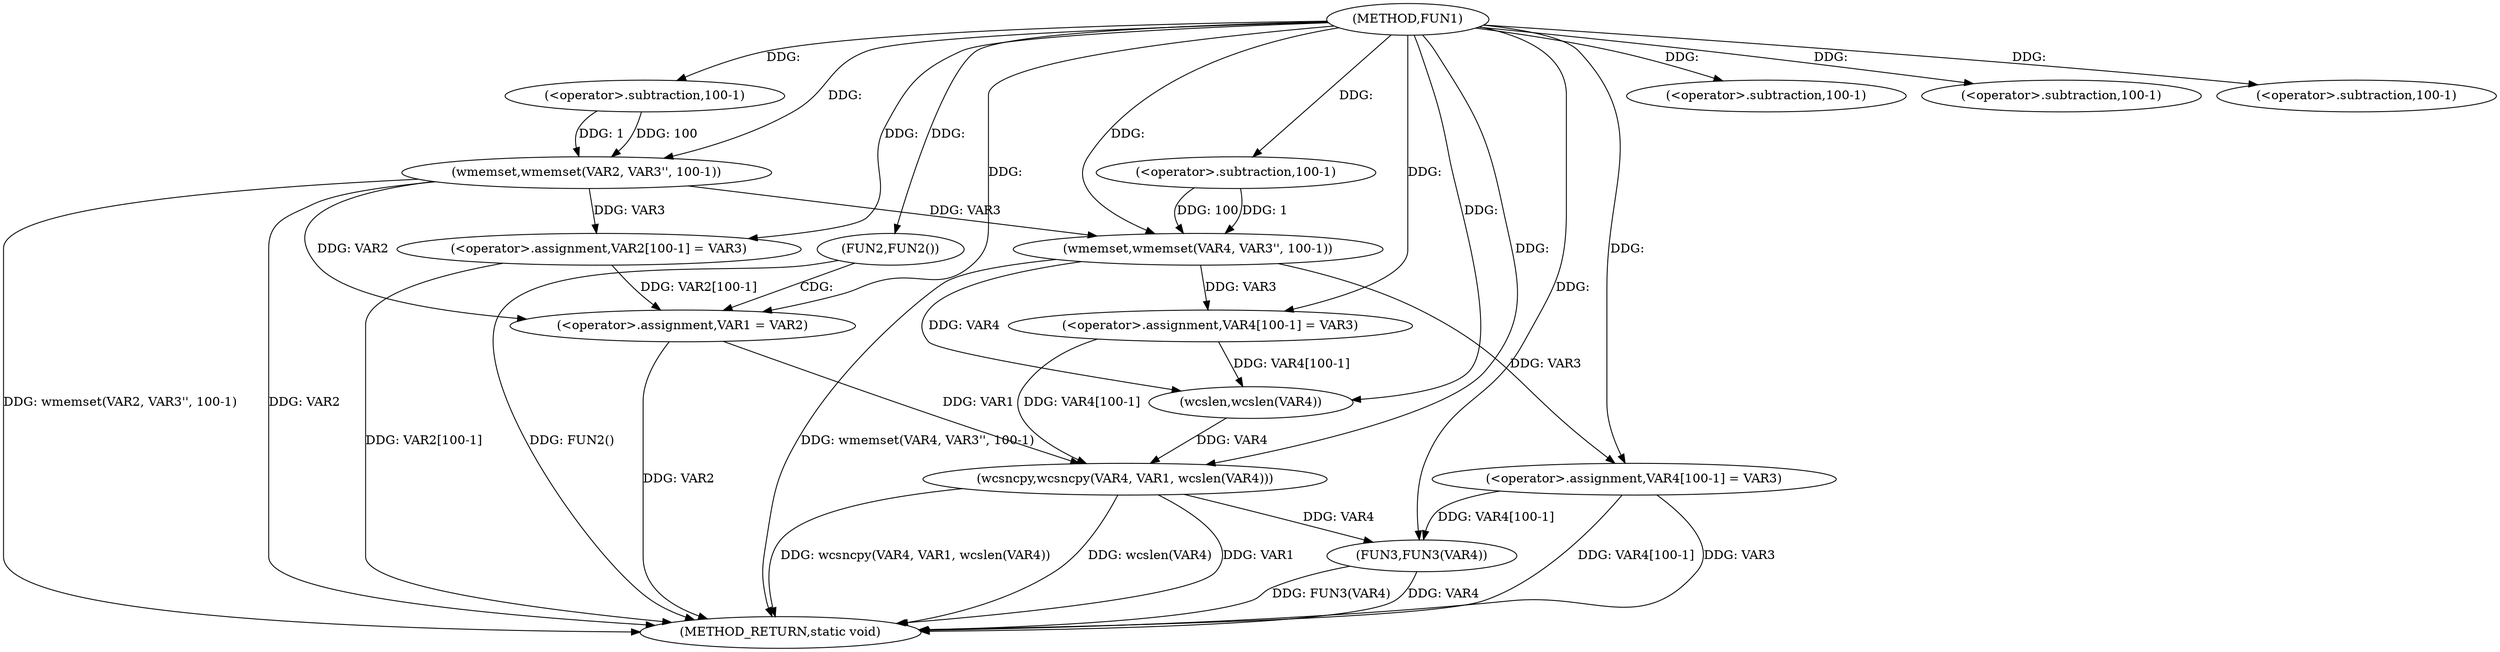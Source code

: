 digraph FUN1 {  
"1000100" [label = "(METHOD,FUN1)" ]
"1000152" [label = "(METHOD_RETURN,static void)" ]
"1000104" [label = "(wmemset,wmemset(VAR2, VAR3'', 100-1))" ]
"1000107" [label = "(<operator>.subtraction,100-1)" ]
"1000110" [label = "(<operator>.assignment,VAR2[100-1] = VAR3)" ]
"1000113" [label = "(<operator>.subtraction,100-1)" ]
"1000118" [label = "(FUN2,FUN2())" ]
"1000120" [label = "(<operator>.assignment,VAR1 = VAR2)" ]
"1000125" [label = "(wmemset,wmemset(VAR4, VAR3'', 100-1))" ]
"1000128" [label = "(<operator>.subtraction,100-1)" ]
"1000131" [label = "(<operator>.assignment,VAR4[100-1] = VAR3)" ]
"1000134" [label = "(<operator>.subtraction,100-1)" ]
"1000138" [label = "(wcsncpy,wcsncpy(VAR4, VAR1, wcslen(VAR4)))" ]
"1000141" [label = "(wcslen,wcslen(VAR4))" ]
"1000143" [label = "(<operator>.assignment,VAR4[100-1] = VAR3)" ]
"1000146" [label = "(<operator>.subtraction,100-1)" ]
"1000150" [label = "(FUN3,FUN3(VAR4))" ]
  "1000125" -> "1000152"  [ label = "DDG: wmemset(VAR4, VAR3'', 100-1)"] 
  "1000150" -> "1000152"  [ label = "DDG: VAR4"] 
  "1000104" -> "1000152"  [ label = "DDG: wmemset(VAR2, VAR3'', 100-1)"] 
  "1000104" -> "1000152"  [ label = "DDG: VAR2"] 
  "1000138" -> "1000152"  [ label = "DDG: wcslen(VAR4)"] 
  "1000138" -> "1000152"  [ label = "DDG: VAR1"] 
  "1000143" -> "1000152"  [ label = "DDG: VAR4[100-1]"] 
  "1000143" -> "1000152"  [ label = "DDG: VAR3"] 
  "1000118" -> "1000152"  [ label = "DDG: FUN2()"] 
  "1000150" -> "1000152"  [ label = "DDG: FUN3(VAR4)"] 
  "1000138" -> "1000152"  [ label = "DDG: wcsncpy(VAR4, VAR1, wcslen(VAR4))"] 
  "1000110" -> "1000152"  [ label = "DDG: VAR2[100-1]"] 
  "1000120" -> "1000152"  [ label = "DDG: VAR2"] 
  "1000100" -> "1000104"  [ label = "DDG: "] 
  "1000107" -> "1000104"  [ label = "DDG: 100"] 
  "1000107" -> "1000104"  [ label = "DDG: 1"] 
  "1000100" -> "1000107"  [ label = "DDG: "] 
  "1000104" -> "1000110"  [ label = "DDG: VAR3"] 
  "1000100" -> "1000110"  [ label = "DDG: "] 
  "1000100" -> "1000113"  [ label = "DDG: "] 
  "1000100" -> "1000118"  [ label = "DDG: "] 
  "1000104" -> "1000120"  [ label = "DDG: VAR2"] 
  "1000110" -> "1000120"  [ label = "DDG: VAR2[100-1]"] 
  "1000100" -> "1000120"  [ label = "DDG: "] 
  "1000100" -> "1000125"  [ label = "DDG: "] 
  "1000104" -> "1000125"  [ label = "DDG: VAR3"] 
  "1000128" -> "1000125"  [ label = "DDG: 100"] 
  "1000128" -> "1000125"  [ label = "DDG: 1"] 
  "1000100" -> "1000128"  [ label = "DDG: "] 
  "1000125" -> "1000131"  [ label = "DDG: VAR3"] 
  "1000100" -> "1000131"  [ label = "DDG: "] 
  "1000100" -> "1000134"  [ label = "DDG: "] 
  "1000141" -> "1000138"  [ label = "DDG: VAR4"] 
  "1000131" -> "1000138"  [ label = "DDG: VAR4[100-1]"] 
  "1000100" -> "1000138"  [ label = "DDG: "] 
  "1000120" -> "1000138"  [ label = "DDG: VAR1"] 
  "1000125" -> "1000141"  [ label = "DDG: VAR4"] 
  "1000131" -> "1000141"  [ label = "DDG: VAR4[100-1]"] 
  "1000100" -> "1000141"  [ label = "DDG: "] 
  "1000100" -> "1000143"  [ label = "DDG: "] 
  "1000125" -> "1000143"  [ label = "DDG: VAR3"] 
  "1000100" -> "1000146"  [ label = "DDG: "] 
  "1000138" -> "1000150"  [ label = "DDG: VAR4"] 
  "1000143" -> "1000150"  [ label = "DDG: VAR4[100-1]"] 
  "1000100" -> "1000150"  [ label = "DDG: "] 
  "1000118" -> "1000120"  [ label = "CDG: "] 
}
